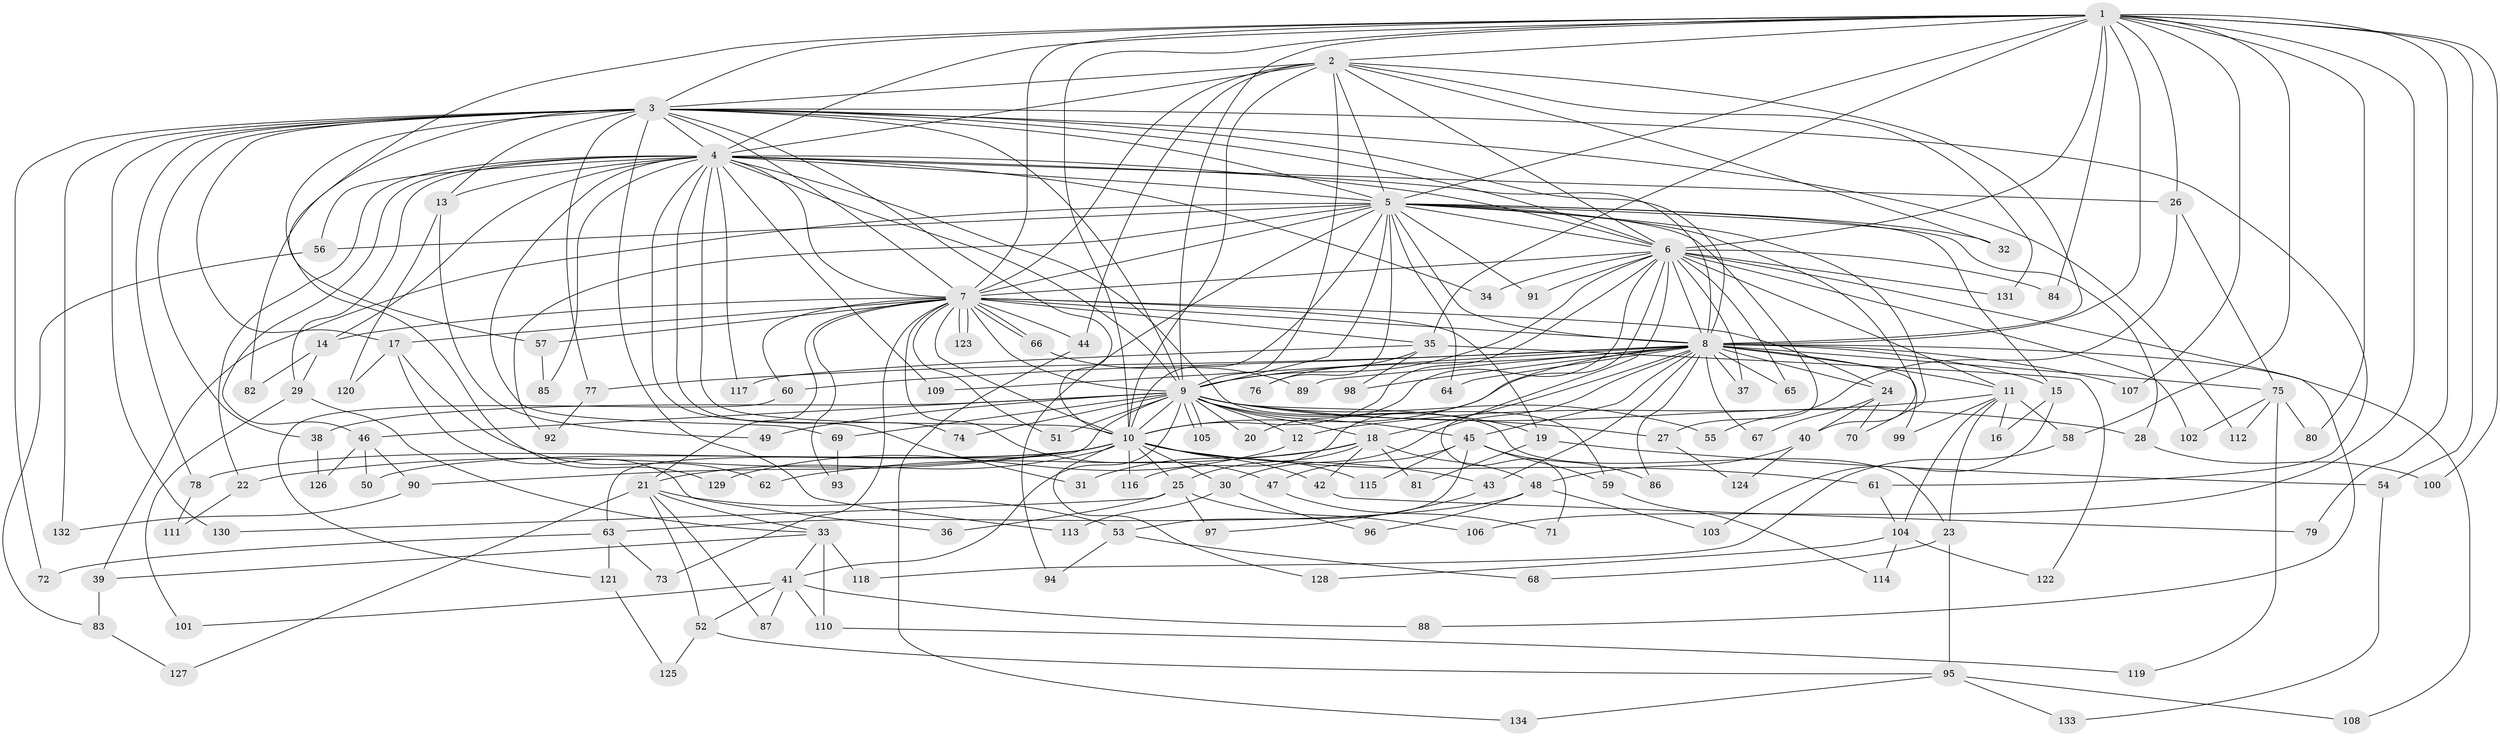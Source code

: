 // coarse degree distribution, {19: 0.00980392156862745, 25: 0.00980392156862745, 21: 0.00980392156862745, 20: 0.0196078431372549, 18: 0.00980392156862745, 26: 0.00980392156862745, 32: 0.00980392156862745, 29: 0.00980392156862745, 11: 0.0196078431372549, 3: 0.21568627450980393, 4: 0.10784313725490197, 5: 0.0392156862745098, 2: 0.4803921568627451, 6: 0.029411764705882353, 7: 0.0196078431372549}
// Generated by graph-tools (version 1.1) at 2025/41/03/06/25 10:41:34]
// undirected, 134 vertices, 293 edges
graph export_dot {
graph [start="1"]
  node [color=gray90,style=filled];
  1;
  2;
  3;
  4;
  5;
  6;
  7;
  8;
  9;
  10;
  11;
  12;
  13;
  14;
  15;
  16;
  17;
  18;
  19;
  20;
  21;
  22;
  23;
  24;
  25;
  26;
  27;
  28;
  29;
  30;
  31;
  32;
  33;
  34;
  35;
  36;
  37;
  38;
  39;
  40;
  41;
  42;
  43;
  44;
  45;
  46;
  47;
  48;
  49;
  50;
  51;
  52;
  53;
  54;
  55;
  56;
  57;
  58;
  59;
  60;
  61;
  62;
  63;
  64;
  65;
  66;
  67;
  68;
  69;
  70;
  71;
  72;
  73;
  74;
  75;
  76;
  77;
  78;
  79;
  80;
  81;
  82;
  83;
  84;
  85;
  86;
  87;
  88;
  89;
  90;
  91;
  92;
  93;
  94;
  95;
  96;
  97;
  98;
  99;
  100;
  101;
  102;
  103;
  104;
  105;
  106;
  107;
  108;
  109;
  110;
  111;
  112;
  113;
  114;
  115;
  116;
  117;
  118;
  119;
  120;
  121;
  122;
  123;
  124;
  125;
  126;
  127;
  128;
  129;
  130;
  131;
  132;
  133;
  134;
  1 -- 2;
  1 -- 3;
  1 -- 4;
  1 -- 5;
  1 -- 6;
  1 -- 7;
  1 -- 8;
  1 -- 9;
  1 -- 10;
  1 -- 26;
  1 -- 35;
  1 -- 54;
  1 -- 57;
  1 -- 58;
  1 -- 79;
  1 -- 80;
  1 -- 84;
  1 -- 100;
  1 -- 106;
  1 -- 107;
  2 -- 3;
  2 -- 4;
  2 -- 5;
  2 -- 6;
  2 -- 7;
  2 -- 8;
  2 -- 9;
  2 -- 10;
  2 -- 32;
  2 -- 44;
  2 -- 131;
  3 -- 4;
  3 -- 5;
  3 -- 6;
  3 -- 7;
  3 -- 8;
  3 -- 9;
  3 -- 10;
  3 -- 13;
  3 -- 17;
  3 -- 38;
  3 -- 61;
  3 -- 72;
  3 -- 77;
  3 -- 78;
  3 -- 82;
  3 -- 112;
  3 -- 113;
  3 -- 129;
  3 -- 130;
  3 -- 132;
  4 -- 5;
  4 -- 6;
  4 -- 7;
  4 -- 8;
  4 -- 9;
  4 -- 10;
  4 -- 13;
  4 -- 14;
  4 -- 22;
  4 -- 26;
  4 -- 29;
  4 -- 31;
  4 -- 34;
  4 -- 46;
  4 -- 56;
  4 -- 59;
  4 -- 69;
  4 -- 74;
  4 -- 85;
  4 -- 109;
  4 -- 117;
  5 -- 6;
  5 -- 7;
  5 -- 8;
  5 -- 9;
  5 -- 10;
  5 -- 15;
  5 -- 27;
  5 -- 28;
  5 -- 32;
  5 -- 39;
  5 -- 40;
  5 -- 56;
  5 -- 64;
  5 -- 70;
  5 -- 76;
  5 -- 91;
  5 -- 92;
  5 -- 94;
  6 -- 7;
  6 -- 8;
  6 -- 9;
  6 -- 10;
  6 -- 11;
  6 -- 20;
  6 -- 34;
  6 -- 37;
  6 -- 65;
  6 -- 71;
  6 -- 84;
  6 -- 88;
  6 -- 91;
  6 -- 102;
  6 -- 116;
  6 -- 131;
  7 -- 8;
  7 -- 9;
  7 -- 10;
  7 -- 14;
  7 -- 17;
  7 -- 19;
  7 -- 21;
  7 -- 24;
  7 -- 35;
  7 -- 44;
  7 -- 47;
  7 -- 51;
  7 -- 57;
  7 -- 60;
  7 -- 66;
  7 -- 66;
  7 -- 73;
  7 -- 93;
  7 -- 123;
  7 -- 123;
  8 -- 9;
  8 -- 10;
  8 -- 11;
  8 -- 15;
  8 -- 18;
  8 -- 24;
  8 -- 30;
  8 -- 37;
  8 -- 43;
  8 -- 45;
  8 -- 60;
  8 -- 64;
  8 -- 65;
  8 -- 67;
  8 -- 75;
  8 -- 77;
  8 -- 86;
  8 -- 89;
  8 -- 98;
  8 -- 99;
  8 -- 107;
  8 -- 108;
  8 -- 109;
  9 -- 10;
  9 -- 12;
  9 -- 18;
  9 -- 19;
  9 -- 20;
  9 -- 23;
  9 -- 27;
  9 -- 28;
  9 -- 38;
  9 -- 41;
  9 -- 45;
  9 -- 46;
  9 -- 49;
  9 -- 51;
  9 -- 55;
  9 -- 63;
  9 -- 69;
  9 -- 74;
  9 -- 105;
  9 -- 105;
  10 -- 21;
  10 -- 22;
  10 -- 25;
  10 -- 30;
  10 -- 42;
  10 -- 43;
  10 -- 50;
  10 -- 61;
  10 -- 78;
  10 -- 90;
  10 -- 115;
  10 -- 116;
  10 -- 128;
  11 -- 12;
  11 -- 16;
  11 -- 23;
  11 -- 58;
  11 -- 99;
  11 -- 104;
  12 -- 129;
  13 -- 49;
  13 -- 120;
  14 -- 29;
  14 -- 82;
  15 -- 16;
  15 -- 103;
  17 -- 36;
  17 -- 62;
  17 -- 120;
  18 -- 25;
  18 -- 31;
  18 -- 42;
  18 -- 48;
  18 -- 62;
  18 -- 81;
  19 -- 54;
  19 -- 81;
  21 -- 33;
  21 -- 52;
  21 -- 53;
  21 -- 87;
  21 -- 127;
  22 -- 111;
  23 -- 68;
  23 -- 95;
  24 -- 40;
  24 -- 67;
  24 -- 70;
  25 -- 36;
  25 -- 97;
  25 -- 106;
  25 -- 130;
  26 -- 55;
  26 -- 75;
  27 -- 124;
  28 -- 100;
  29 -- 33;
  29 -- 101;
  30 -- 96;
  30 -- 113;
  33 -- 39;
  33 -- 41;
  33 -- 110;
  33 -- 118;
  35 -- 76;
  35 -- 98;
  35 -- 117;
  35 -- 122;
  38 -- 126;
  39 -- 83;
  40 -- 48;
  40 -- 124;
  41 -- 52;
  41 -- 87;
  41 -- 88;
  41 -- 101;
  41 -- 110;
  42 -- 79;
  43 -- 97;
  44 -- 134;
  45 -- 47;
  45 -- 53;
  45 -- 59;
  45 -- 86;
  45 -- 115;
  46 -- 50;
  46 -- 90;
  46 -- 126;
  47 -- 71;
  48 -- 63;
  48 -- 96;
  48 -- 103;
  52 -- 95;
  52 -- 125;
  53 -- 68;
  53 -- 94;
  54 -- 133;
  56 -- 83;
  57 -- 85;
  58 -- 118;
  59 -- 114;
  60 -- 121;
  61 -- 104;
  63 -- 72;
  63 -- 73;
  63 -- 121;
  66 -- 89;
  69 -- 93;
  75 -- 80;
  75 -- 102;
  75 -- 112;
  75 -- 119;
  77 -- 92;
  78 -- 111;
  83 -- 127;
  90 -- 132;
  95 -- 108;
  95 -- 133;
  95 -- 134;
  104 -- 114;
  104 -- 122;
  104 -- 128;
  110 -- 119;
  121 -- 125;
}
